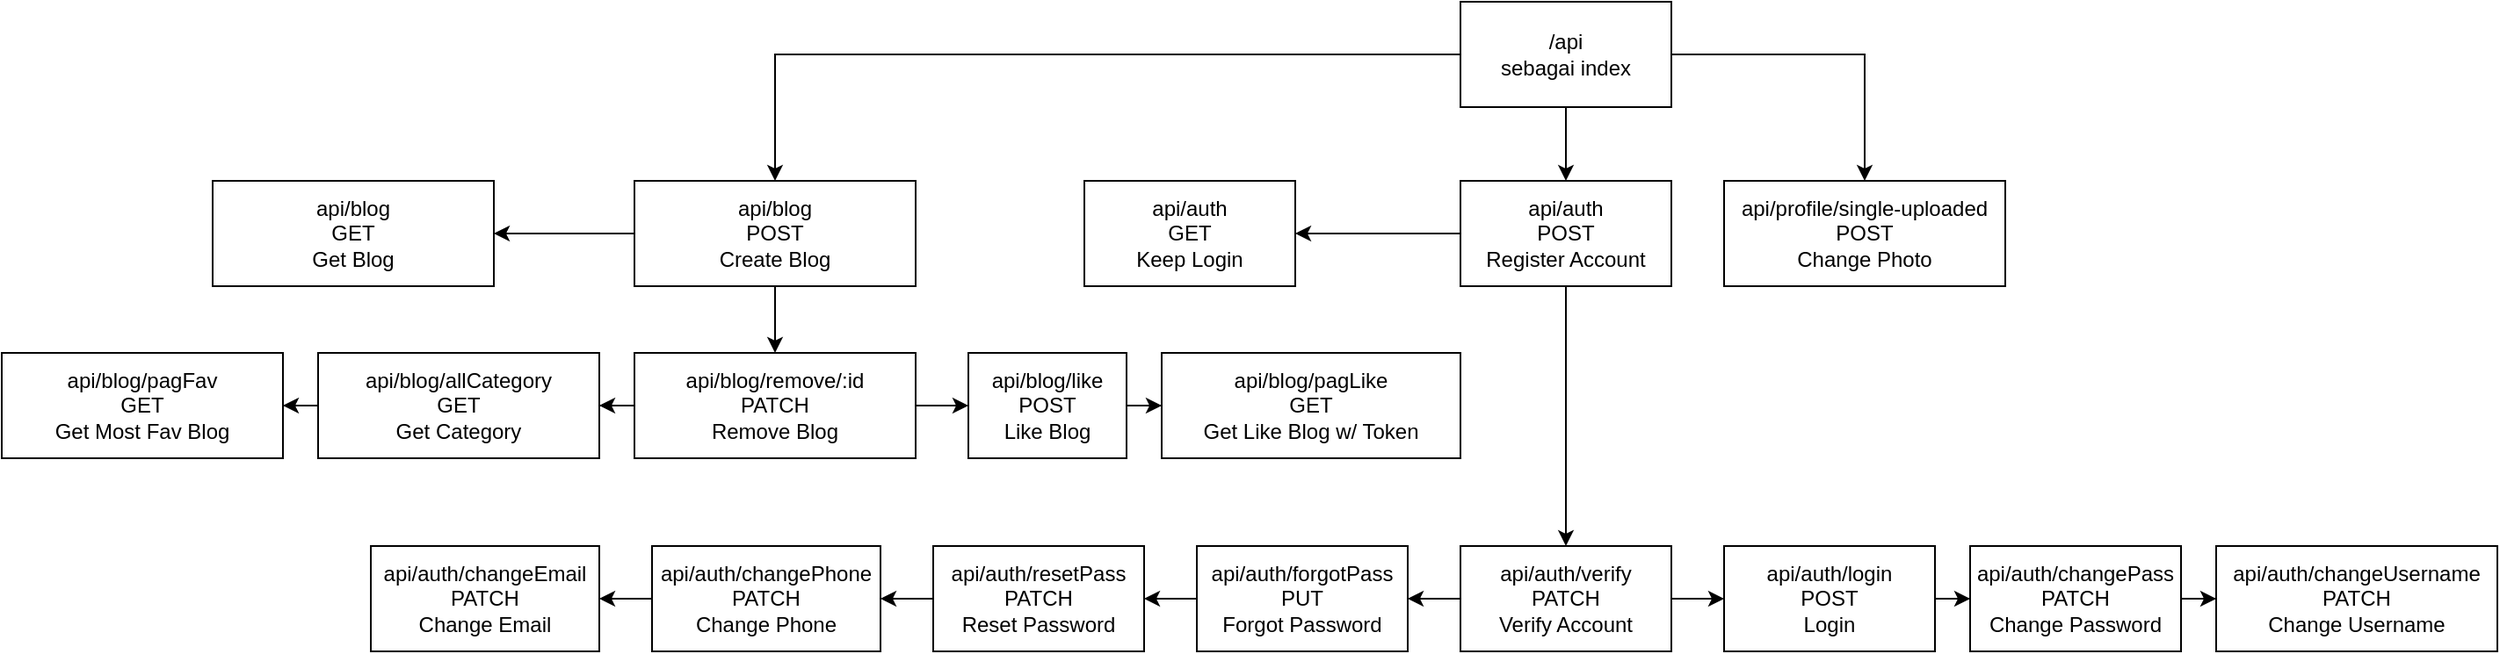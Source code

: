 <mxfile version="21.2.8" type="device">
  <diagram name="Page-1" id="8wTe2UPEwdHiRybX4uSz">
    <mxGraphModel dx="1313" dy="776" grid="1" gridSize="10" guides="1" tooltips="1" connect="1" arrows="1" fold="1" page="1" pageScale="1" pageWidth="1600" pageHeight="900" math="0" shadow="0">
      <root>
        <mxCell id="0" />
        <mxCell id="1" parent="0" />
        <mxCell id="z9Tp5dc3IMS6JX2cnfVL-13" value="" style="edgeStyle=orthogonalEdgeStyle;rounded=0;orthogonalLoop=1;jettySize=auto;html=1;" parent="1" source="z9Tp5dc3IMS6JX2cnfVL-11" target="z9Tp5dc3IMS6JX2cnfVL-12" edge="1">
          <mxGeometry relative="1" as="geometry" />
        </mxCell>
        <mxCell id="yA1SWv0cbILcSMGTjwy1-9" value="" style="edgeStyle=orthogonalEdgeStyle;rounded=0;orthogonalLoop=1;jettySize=auto;html=1;" edge="1" parent="1" source="z9Tp5dc3IMS6JX2cnfVL-11" target="yA1SWv0cbILcSMGTjwy1-10">
          <mxGeometry relative="1" as="geometry">
            <mxPoint x="1170" y="100" as="targetPoint" />
            <Array as="points">
              <mxPoint x="1190" y="30" />
            </Array>
          </mxGeometry>
        </mxCell>
        <mxCell id="yA1SWv0cbILcSMGTjwy1-11" style="edgeStyle=orthogonalEdgeStyle;rounded=0;orthogonalLoop=1;jettySize=auto;html=1;" edge="1" parent="1" source="z9Tp5dc3IMS6JX2cnfVL-11" target="yA1SWv0cbILcSMGTjwy1-12">
          <mxGeometry relative="1" as="geometry">
            <mxPoint x="640" y="80" as="targetPoint" />
          </mxGeometry>
        </mxCell>
        <mxCell id="z9Tp5dc3IMS6JX2cnfVL-11" value="/api&lt;br&gt;sebagai index" style="rounded=0;whiteSpace=wrap;html=1;" parent="1" vertex="1">
          <mxGeometry x="960" width="120" height="60" as="geometry" />
        </mxCell>
        <mxCell id="z9Tp5dc3IMS6JX2cnfVL-15" value="" style="edgeStyle=orthogonalEdgeStyle;rounded=0;orthogonalLoop=1;jettySize=auto;html=1;" parent="1" source="z9Tp5dc3IMS6JX2cnfVL-12" target="z9Tp5dc3IMS6JX2cnfVL-14" edge="1">
          <mxGeometry relative="1" as="geometry" />
        </mxCell>
        <mxCell id="z9Tp5dc3IMS6JX2cnfVL-19" value="" style="edgeStyle=orthogonalEdgeStyle;rounded=0;orthogonalLoop=1;jettySize=auto;html=1;" parent="1" source="z9Tp5dc3IMS6JX2cnfVL-12" target="z9Tp5dc3IMS6JX2cnfVL-18" edge="1">
          <mxGeometry relative="1" as="geometry" />
        </mxCell>
        <mxCell id="z9Tp5dc3IMS6JX2cnfVL-12" value="api/auth&lt;br&gt;POST&lt;br&gt;Register Account" style="rounded=0;whiteSpace=wrap;html=1;" parent="1" vertex="1">
          <mxGeometry x="960" y="102" width="120" height="60" as="geometry" />
        </mxCell>
        <mxCell id="z9Tp5dc3IMS6JX2cnfVL-17" value="" style="edgeStyle=orthogonalEdgeStyle;rounded=0;orthogonalLoop=1;jettySize=auto;html=1;" parent="1" source="z9Tp5dc3IMS6JX2cnfVL-14" target="z9Tp5dc3IMS6JX2cnfVL-16" edge="1">
          <mxGeometry relative="1" as="geometry" />
        </mxCell>
        <mxCell id="z9Tp5dc3IMS6JX2cnfVL-22" value="" style="edgeStyle=orthogonalEdgeStyle;rounded=0;orthogonalLoop=1;jettySize=auto;html=1;" parent="1" source="z9Tp5dc3IMS6JX2cnfVL-14" target="z9Tp5dc3IMS6JX2cnfVL-21" edge="1">
          <mxGeometry relative="1" as="geometry" />
        </mxCell>
        <mxCell id="z9Tp5dc3IMS6JX2cnfVL-14" value="api/auth/verify&lt;br&gt;PATCH&lt;br&gt;Verify Account" style="rounded=0;whiteSpace=wrap;html=1;" parent="1" vertex="1">
          <mxGeometry x="960" y="310" width="120" height="60" as="geometry" />
        </mxCell>
        <mxCell id="yA1SWv0cbILcSMGTjwy1-2" value="" style="edgeStyle=orthogonalEdgeStyle;rounded=0;orthogonalLoop=1;jettySize=auto;html=1;" edge="1" parent="1" source="z9Tp5dc3IMS6JX2cnfVL-16" target="yA1SWv0cbILcSMGTjwy1-1">
          <mxGeometry relative="1" as="geometry" />
        </mxCell>
        <mxCell id="z9Tp5dc3IMS6JX2cnfVL-16" value="api/auth/login&lt;br&gt;POST&lt;br&gt;Login" style="rounded=0;whiteSpace=wrap;html=1;" parent="1" vertex="1">
          <mxGeometry x="1110" y="310" width="120" height="60" as="geometry" />
        </mxCell>
        <mxCell id="z9Tp5dc3IMS6JX2cnfVL-18" value="api/auth&lt;br&gt;GET&lt;br&gt;Keep Login" style="rounded=0;whiteSpace=wrap;html=1;" parent="1" vertex="1">
          <mxGeometry x="746" y="102" width="120" height="60" as="geometry" />
        </mxCell>
        <mxCell id="z9Tp5dc3IMS6JX2cnfVL-24" value="" style="edgeStyle=orthogonalEdgeStyle;rounded=0;orthogonalLoop=1;jettySize=auto;html=1;" parent="1" source="z9Tp5dc3IMS6JX2cnfVL-21" target="z9Tp5dc3IMS6JX2cnfVL-23" edge="1">
          <mxGeometry relative="1" as="geometry" />
        </mxCell>
        <mxCell id="z9Tp5dc3IMS6JX2cnfVL-21" value="api/auth/forgotPass&lt;br&gt;PUT&lt;br&gt;Forgot Password" style="rounded=0;whiteSpace=wrap;html=1;" parent="1" vertex="1">
          <mxGeometry x="810" y="310" width="120" height="60" as="geometry" />
        </mxCell>
        <mxCell id="yA1SWv0cbILcSMGTjwy1-6" value="" style="edgeStyle=orthogonalEdgeStyle;rounded=0;orthogonalLoop=1;jettySize=auto;html=1;" edge="1" parent="1" source="z9Tp5dc3IMS6JX2cnfVL-23" target="yA1SWv0cbILcSMGTjwy1-5">
          <mxGeometry relative="1" as="geometry" />
        </mxCell>
        <mxCell id="z9Tp5dc3IMS6JX2cnfVL-23" value="api/auth/resetPass&lt;br&gt;PATCH&lt;br&gt;Reset Password" style="rounded=0;whiteSpace=wrap;html=1;" parent="1" vertex="1">
          <mxGeometry x="660" y="310" width="120" height="60" as="geometry" />
        </mxCell>
        <mxCell id="yA1SWv0cbILcSMGTjwy1-4" value="" style="edgeStyle=orthogonalEdgeStyle;rounded=0;orthogonalLoop=1;jettySize=auto;html=1;" edge="1" parent="1" source="yA1SWv0cbILcSMGTjwy1-1" target="yA1SWv0cbILcSMGTjwy1-3">
          <mxGeometry relative="1" as="geometry" />
        </mxCell>
        <mxCell id="yA1SWv0cbILcSMGTjwy1-1" value="api/auth/changePass&lt;br&gt;PATCH&lt;br&gt;Change Password" style="rounded=0;whiteSpace=wrap;html=1;" vertex="1" parent="1">
          <mxGeometry x="1250" y="310" width="120" height="60" as="geometry" />
        </mxCell>
        <mxCell id="yA1SWv0cbILcSMGTjwy1-3" value="api/auth/changeUsername&lt;br&gt;PATCH&lt;br&gt;Change Username" style="rounded=0;whiteSpace=wrap;html=1;" vertex="1" parent="1">
          <mxGeometry x="1390" y="310" width="160" height="60" as="geometry" />
        </mxCell>
        <mxCell id="yA1SWv0cbILcSMGTjwy1-8" value="" style="edgeStyle=orthogonalEdgeStyle;rounded=0;orthogonalLoop=1;jettySize=auto;html=1;" edge="1" parent="1" source="yA1SWv0cbILcSMGTjwy1-5" target="yA1SWv0cbILcSMGTjwy1-7">
          <mxGeometry relative="1" as="geometry" />
        </mxCell>
        <mxCell id="yA1SWv0cbILcSMGTjwy1-5" value="api/auth/changePhone&lt;br&gt;PATCH&lt;br&gt;Change Phone" style="rounded=0;whiteSpace=wrap;html=1;" vertex="1" parent="1">
          <mxGeometry x="500" y="310" width="130" height="60" as="geometry" />
        </mxCell>
        <mxCell id="yA1SWv0cbILcSMGTjwy1-7" value="api/auth/changeEmail&lt;br&gt;PATCH&lt;br&gt;Change Email" style="rounded=0;whiteSpace=wrap;html=1;" vertex="1" parent="1">
          <mxGeometry x="340" y="310" width="130" height="60" as="geometry" />
        </mxCell>
        <mxCell id="yA1SWv0cbILcSMGTjwy1-10" value="api/profile/single-uploaded&lt;br&gt;POST&lt;br&gt;Change Photo" style="rounded=0;whiteSpace=wrap;html=1;" vertex="1" parent="1">
          <mxGeometry x="1110" y="102" width="160" height="60" as="geometry" />
        </mxCell>
        <mxCell id="yA1SWv0cbILcSMGTjwy1-14" value="" style="edgeStyle=orthogonalEdgeStyle;rounded=0;orthogonalLoop=1;jettySize=auto;html=1;" edge="1" parent="1" source="yA1SWv0cbILcSMGTjwy1-12" target="yA1SWv0cbILcSMGTjwy1-13">
          <mxGeometry relative="1" as="geometry" />
        </mxCell>
        <mxCell id="yA1SWv0cbILcSMGTjwy1-16" value="" style="edgeStyle=orthogonalEdgeStyle;rounded=0;orthogonalLoop=1;jettySize=auto;html=1;" edge="1" parent="1" source="yA1SWv0cbILcSMGTjwy1-12" target="yA1SWv0cbILcSMGTjwy1-15">
          <mxGeometry relative="1" as="geometry" />
        </mxCell>
        <mxCell id="yA1SWv0cbILcSMGTjwy1-12" value="api/blog&lt;br&gt;POST&lt;br&gt;Create Blog" style="rounded=0;whiteSpace=wrap;html=1;" vertex="1" parent="1">
          <mxGeometry x="490" y="102" width="160" height="60" as="geometry" />
        </mxCell>
        <mxCell id="yA1SWv0cbILcSMGTjwy1-18" value="" style="edgeStyle=orthogonalEdgeStyle;rounded=0;orthogonalLoop=1;jettySize=auto;html=1;" edge="1" parent="1" source="yA1SWv0cbILcSMGTjwy1-13" target="yA1SWv0cbILcSMGTjwy1-17">
          <mxGeometry relative="1" as="geometry" />
        </mxCell>
        <mxCell id="yA1SWv0cbILcSMGTjwy1-21" value="" style="edgeStyle=orthogonalEdgeStyle;rounded=0;orthogonalLoop=1;jettySize=auto;html=1;" edge="1" parent="1" source="yA1SWv0cbILcSMGTjwy1-13" target="yA1SWv0cbILcSMGTjwy1-20">
          <mxGeometry relative="1" as="geometry" />
        </mxCell>
        <mxCell id="yA1SWv0cbILcSMGTjwy1-13" value="api/blog/remove/:id&lt;br&gt;PATCH&lt;br&gt;Remove Blog" style="rounded=0;whiteSpace=wrap;html=1;" vertex="1" parent="1">
          <mxGeometry x="490" y="200" width="160" height="60" as="geometry" />
        </mxCell>
        <mxCell id="yA1SWv0cbILcSMGTjwy1-15" value="api/blog&lt;br&gt;GET&lt;br&gt;Get Blog" style="rounded=0;whiteSpace=wrap;html=1;" vertex="1" parent="1">
          <mxGeometry x="250" y="102" width="160" height="60" as="geometry" />
        </mxCell>
        <mxCell id="yA1SWv0cbILcSMGTjwy1-25" value="" style="edgeStyle=orthogonalEdgeStyle;rounded=0;orthogonalLoop=1;jettySize=auto;html=1;" edge="1" parent="1" source="yA1SWv0cbILcSMGTjwy1-17" target="yA1SWv0cbILcSMGTjwy1-24">
          <mxGeometry relative="1" as="geometry" />
        </mxCell>
        <mxCell id="yA1SWv0cbILcSMGTjwy1-17" value="api/blog/allCategory&lt;br&gt;GET&lt;br&gt;Get Category" style="rounded=0;whiteSpace=wrap;html=1;" vertex="1" parent="1">
          <mxGeometry x="310" y="200" width="160" height="60" as="geometry" />
        </mxCell>
        <mxCell id="yA1SWv0cbILcSMGTjwy1-23" value="" style="edgeStyle=orthogonalEdgeStyle;rounded=0;orthogonalLoop=1;jettySize=auto;html=1;" edge="1" parent="1" source="yA1SWv0cbILcSMGTjwy1-20" target="yA1SWv0cbILcSMGTjwy1-22">
          <mxGeometry relative="1" as="geometry" />
        </mxCell>
        <mxCell id="yA1SWv0cbILcSMGTjwy1-20" value="api/blog/like&lt;br&gt;POST&lt;br&gt;Like Blog" style="rounded=0;whiteSpace=wrap;html=1;" vertex="1" parent="1">
          <mxGeometry x="680" y="200" width="90" height="60" as="geometry" />
        </mxCell>
        <mxCell id="yA1SWv0cbILcSMGTjwy1-22" value="api/blog/pagLike&lt;br&gt;GET&lt;br&gt;Get Like Blog w/ Token" style="rounded=0;whiteSpace=wrap;html=1;" vertex="1" parent="1">
          <mxGeometry x="790" y="200" width="170" height="60" as="geometry" />
        </mxCell>
        <mxCell id="yA1SWv0cbILcSMGTjwy1-24" value="api/blog/pagFav&lt;br&gt;GET&lt;br&gt;Get Most Fav Blog" style="rounded=0;whiteSpace=wrap;html=1;" vertex="1" parent="1">
          <mxGeometry x="130" y="200" width="160" height="60" as="geometry" />
        </mxCell>
      </root>
    </mxGraphModel>
  </diagram>
</mxfile>
